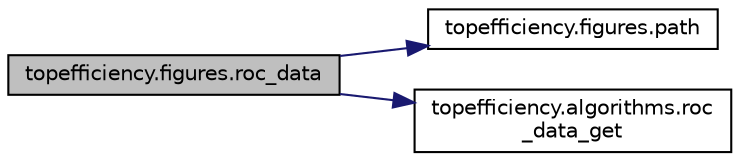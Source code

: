 digraph "topefficiency.figures.roc_data"
{
 // INTERACTIVE_SVG=YES
 // LATEX_PDF_SIZE
  edge [fontname="Helvetica",fontsize="10",labelfontname="Helvetica",labelfontsize="10"];
  node [fontname="Helvetica",fontsize="10",shape=record];
  rankdir="LR";
  Node1 [label="topefficiency.figures.roc_data",height=0.2,width=0.4,color="black", fillcolor="grey75", style="filled", fontcolor="black",tooltip=" "];
  Node1 -> Node2 [color="midnightblue",fontsize="10",style="solid",fontname="Helvetica"];
  Node2 [label="topefficiency.figures.path",height=0.2,width=0.4,color="black", fillcolor="white", style="filled",URL="$namespacetopefficiency_1_1figures.html#a2779058429e493f1c7927d1eba8d7e47",tooltip=" "];
  Node1 -> Node3 [color="midnightblue",fontsize="10",style="solid",fontname="Helvetica"];
  Node3 [label="topefficiency.algorithms.roc\l_data_get",height=0.2,width=0.4,color="black", fillcolor="white", style="filled",URL="$namespacetopefficiency_1_1algorithms.html#a1601482a96c96b99acd1cf00c09c6c34",tooltip=" "];
}
